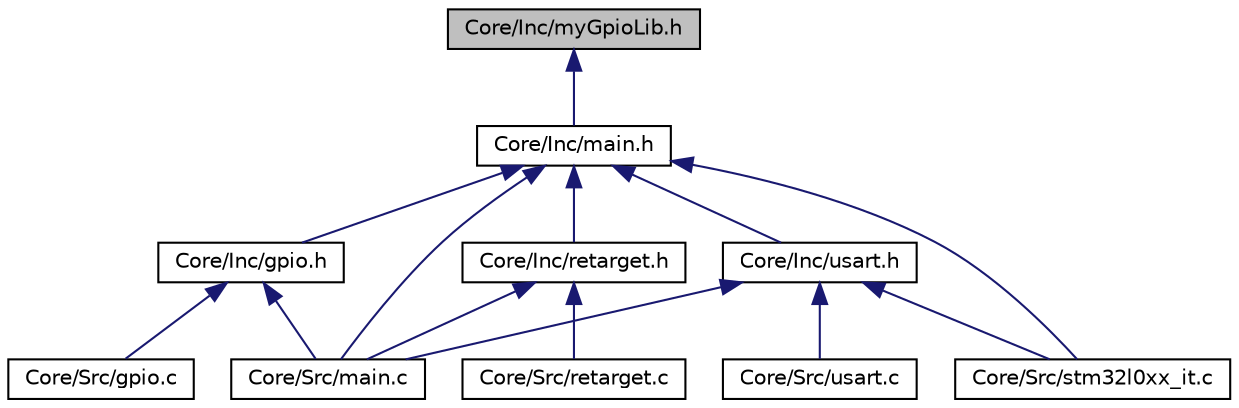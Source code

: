 digraph "Core/Inc/myGpioLib.h"
{
 // LATEX_PDF_SIZE
  edge [fontname="Helvetica",fontsize="10",labelfontname="Helvetica",labelfontsize="10"];
  node [fontname="Helvetica",fontsize="10",shape=record];
  Node1 [label="Core/Inc/myGpioLib.h",height=0.2,width=0.4,color="black", fillcolor="grey75", style="filled", fontcolor="black",tooltip=" "];
  Node1 -> Node2 [dir="back",color="midnightblue",fontsize="10",style="solid",fontname="Helvetica"];
  Node2 [label="Core/Inc/main.h",height=0.2,width=0.4,color="black", fillcolor="white", style="filled",URL="$main_8h.html",tooltip=": Header for main.c file. This file contains the common defines of the application."];
  Node2 -> Node3 [dir="back",color="midnightblue",fontsize="10",style="solid",fontname="Helvetica"];
  Node3 [label="Core/Inc/gpio.h",height=0.2,width=0.4,color="black", fillcolor="white", style="filled",URL="$gpio_8h.html",tooltip=" "];
  Node3 -> Node4 [dir="back",color="midnightblue",fontsize="10",style="solid",fontname="Helvetica"];
  Node4 [label="Core/Src/gpio.c",height=0.2,width=0.4,color="black", fillcolor="white", style="filled",URL="$gpio_8c.html",tooltip=" "];
  Node3 -> Node5 [dir="back",color="midnightblue",fontsize="10",style="solid",fontname="Helvetica"];
  Node5 [label="Core/Src/main.c",height=0.2,width=0.4,color="black", fillcolor="white", style="filled",URL="$main_8c.html",tooltip=": Main program body"];
  Node2 -> Node6 [dir="back",color="midnightblue",fontsize="10",style="solid",fontname="Helvetica"];
  Node6 [label="Core/Inc/retarget.h",height=0.2,width=0.4,color="black", fillcolor="white", style="filled",URL="$retarget_8h.html",tooltip=" "];
  Node6 -> Node5 [dir="back",color="midnightblue",fontsize="10",style="solid",fontname="Helvetica"];
  Node6 -> Node7 [dir="back",color="midnightblue",fontsize="10",style="solid",fontname="Helvetica"];
  Node7 [label="Core/Src/retarget.c",height=0.2,width=0.4,color="black", fillcolor="white", style="filled",URL="$retarget_8c.html",tooltip=" "];
  Node2 -> Node8 [dir="back",color="midnightblue",fontsize="10",style="solid",fontname="Helvetica"];
  Node8 [label="Core/Inc/usart.h",height=0.2,width=0.4,color="black", fillcolor="white", style="filled",URL="$usart_8h.html",tooltip=" "];
  Node8 -> Node5 [dir="back",color="midnightblue",fontsize="10",style="solid",fontname="Helvetica"];
  Node8 -> Node9 [dir="back",color="midnightblue",fontsize="10",style="solid",fontname="Helvetica"];
  Node9 [label="Core/Src/stm32l0xx_it.c",height=0.2,width=0.4,color="black", fillcolor="white", style="filled",URL="$stm32l0xx__it_8c.html",tooltip="Interrupt Service Routines."];
  Node8 -> Node10 [dir="back",color="midnightblue",fontsize="10",style="solid",fontname="Helvetica"];
  Node10 [label="Core/Src/usart.c",height=0.2,width=0.4,color="black", fillcolor="white", style="filled",URL="$usart_8c.html",tooltip=" "];
  Node2 -> Node5 [dir="back",color="midnightblue",fontsize="10",style="solid",fontname="Helvetica"];
  Node2 -> Node9 [dir="back",color="midnightblue",fontsize="10",style="solid",fontname="Helvetica"];
}
